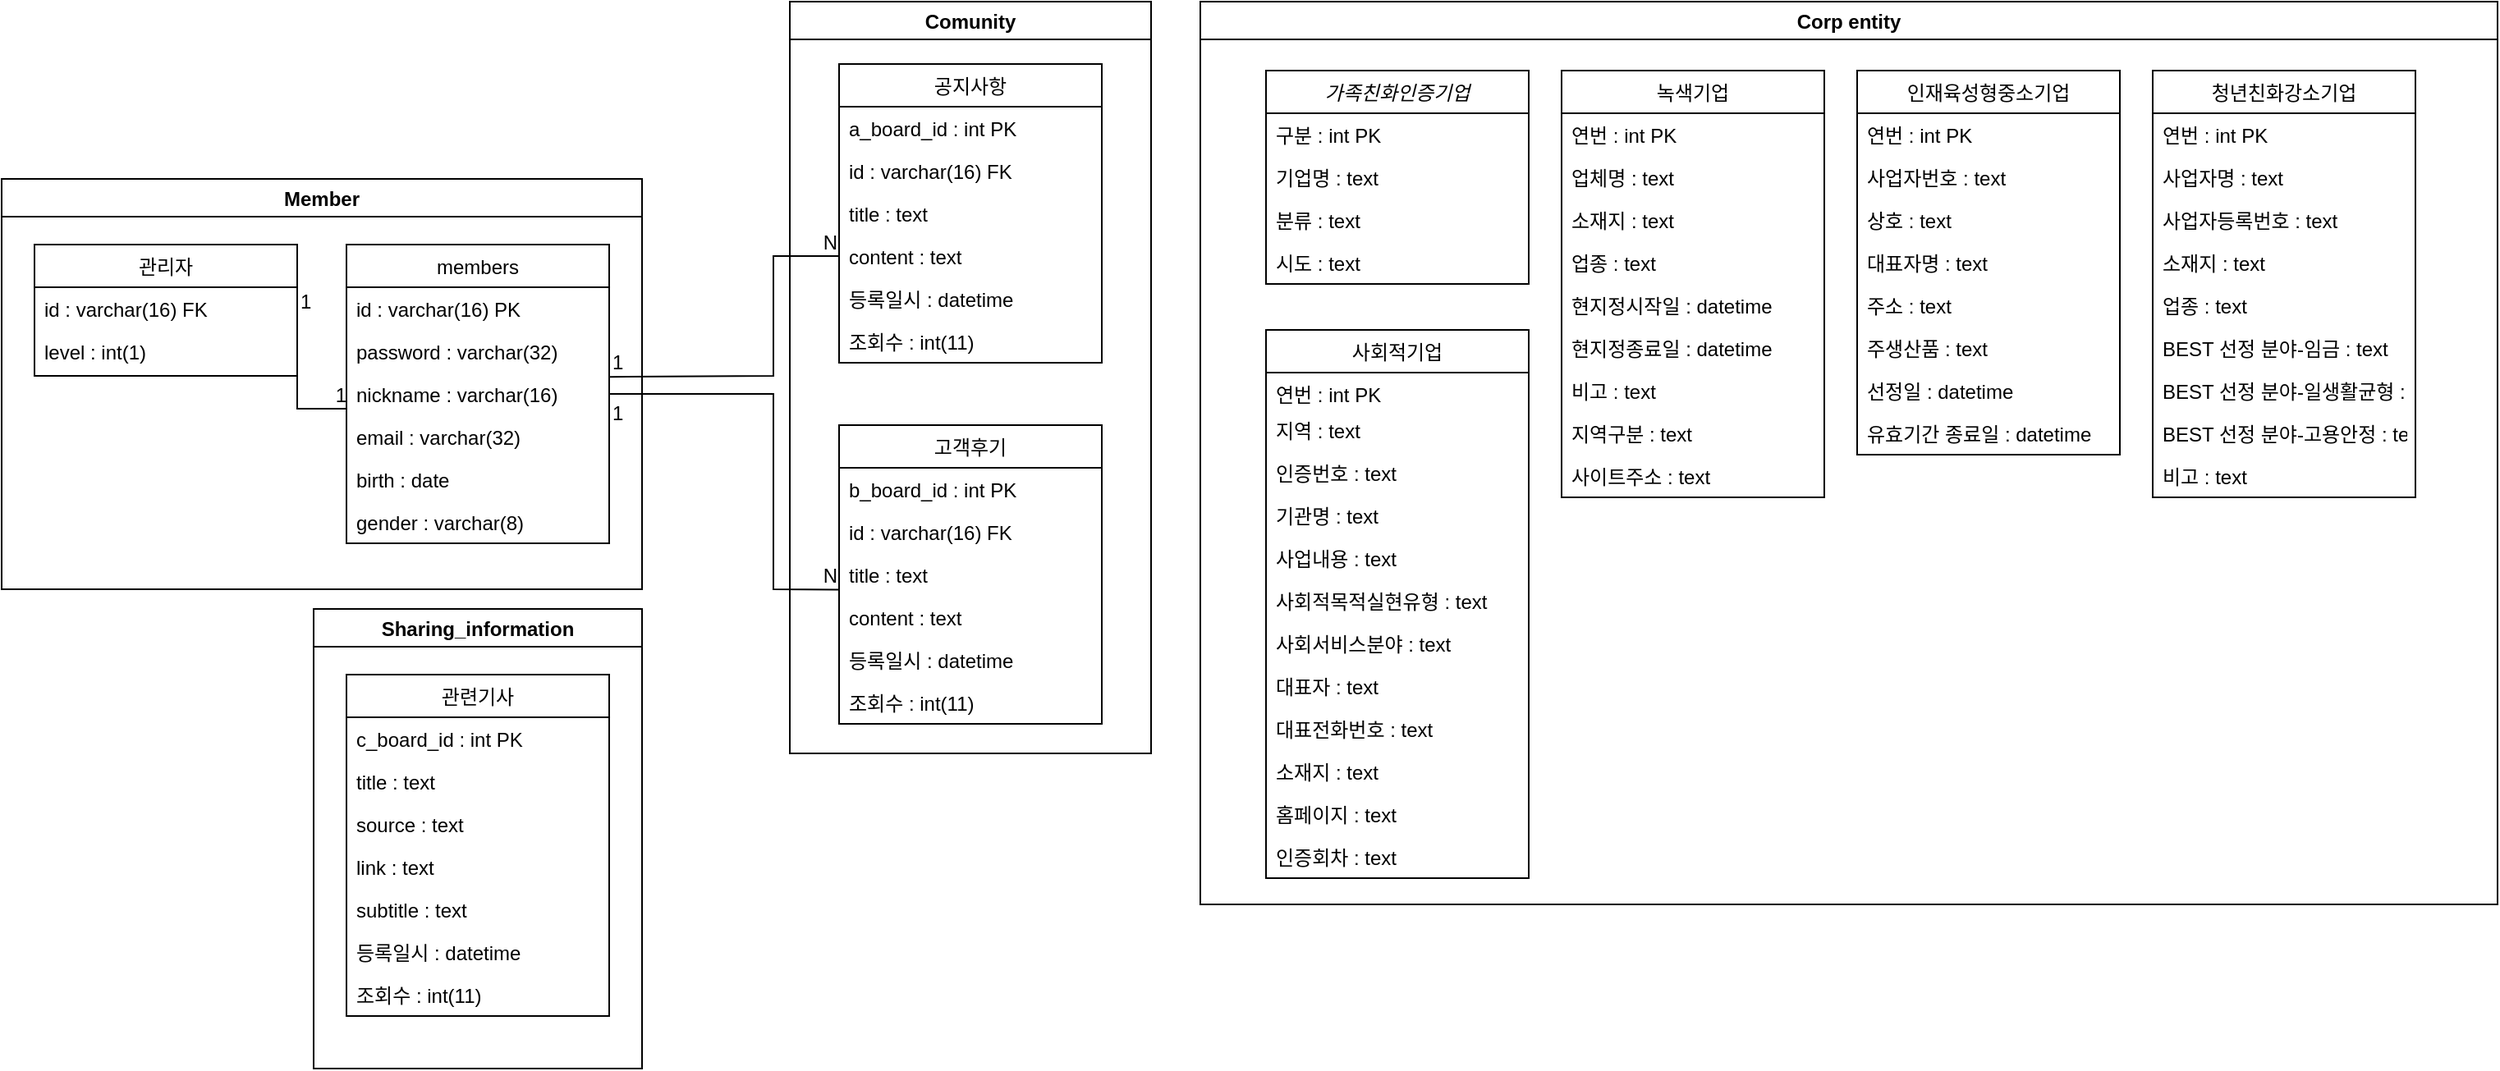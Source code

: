 <mxfile version="15.5.0" type="device"><diagram id="C5RBs43oDa-KdzZeNtuy" name="Page-1"><mxGraphModel dx="2331" dy="726" grid="1" gridSize="10" guides="1" tooltips="1" connect="1" arrows="1" fold="1" page="1" pageScale="1" pageWidth="827" pageHeight="1169" math="0" shadow="0"><root><mxCell id="WIyWlLk6GJQsqaUBKTNV-0"/><mxCell id="WIyWlLk6GJQsqaUBKTNV-1" parent="WIyWlLk6GJQsqaUBKTNV-0"/><mxCell id="a91pyk7gyNpJtBXpGfQu-19" value="청년친화강소기업" style="swimlane;fontStyle=0;align=center;verticalAlign=top;childLayout=stackLayout;horizontal=1;startSize=26;horizontalStack=0;resizeParent=1;resizeLast=0;collapsible=1;marginBottom=0;rounded=0;shadow=0;strokeWidth=1;" parent="WIyWlLk6GJQsqaUBKTNV-1" vertex="1"><mxGeometry x="600" y="42" width="160" height="260" as="geometry"><mxRectangle x="550" y="140" width="160" height="26" as="alternateBounds"/></mxGeometry></mxCell><mxCell id="a91pyk7gyNpJtBXpGfQu-20" value="연번 : int PK" style="text;align=left;verticalAlign=top;spacingLeft=4;spacingRight=4;overflow=hidden;rotatable=0;points=[[0,0.5],[1,0.5]];portConstraint=eastwest;" parent="a91pyk7gyNpJtBXpGfQu-19" vertex="1"><mxGeometry y="26" width="160" height="26" as="geometry"/></mxCell><mxCell id="a91pyk7gyNpJtBXpGfQu-21" value="사업자명 : text" style="text;align=left;verticalAlign=top;spacingLeft=4;spacingRight=4;overflow=hidden;rotatable=0;points=[[0,0.5],[1,0.5]];portConstraint=eastwest;rounded=0;shadow=0;html=0;" parent="a91pyk7gyNpJtBXpGfQu-19" vertex="1"><mxGeometry y="52" width="160" height="26" as="geometry"/></mxCell><mxCell id="a91pyk7gyNpJtBXpGfQu-22" value="사업자등록번호 : text" style="text;align=left;verticalAlign=top;spacingLeft=4;spacingRight=4;overflow=hidden;rotatable=0;points=[[0,0.5],[1,0.5]];portConstraint=eastwest;rounded=0;shadow=0;html=0;" parent="a91pyk7gyNpJtBXpGfQu-19" vertex="1"><mxGeometry y="78" width="160" height="26" as="geometry"/></mxCell><mxCell id="a91pyk7gyNpJtBXpGfQu-23" value="소재지 : text" style="text;align=left;verticalAlign=top;spacingLeft=4;spacingRight=4;overflow=hidden;rotatable=0;points=[[0,0.5],[1,0.5]];portConstraint=eastwest;rounded=0;shadow=0;html=0;" parent="a91pyk7gyNpJtBXpGfQu-19" vertex="1"><mxGeometry y="104" width="160" height="26" as="geometry"/></mxCell><mxCell id="a91pyk7gyNpJtBXpGfQu-24" value="업종 : text" style="text;align=left;verticalAlign=top;spacingLeft=4;spacingRight=4;overflow=hidden;rotatable=0;points=[[0,0.5],[1,0.5]];portConstraint=eastwest;rounded=0;shadow=0;html=0;" parent="a91pyk7gyNpJtBXpGfQu-19" vertex="1"><mxGeometry y="130" width="160" height="26" as="geometry"/></mxCell><mxCell id="a91pyk7gyNpJtBXpGfQu-25" value="BEST 선정 분야-임금 : text" style="text;align=left;verticalAlign=top;spacingLeft=4;spacingRight=4;overflow=hidden;rotatable=0;points=[[0,0.5],[1,0.5]];portConstraint=eastwest;rounded=0;shadow=0;html=0;" parent="a91pyk7gyNpJtBXpGfQu-19" vertex="1"><mxGeometry y="156" width="160" height="26" as="geometry"/></mxCell><mxCell id="a91pyk7gyNpJtBXpGfQu-26" value="BEST 선정 분야-일생활균형 : text" style="text;align=left;verticalAlign=top;spacingLeft=4;spacingRight=4;overflow=hidden;rotatable=0;points=[[0,0.5],[1,0.5]];portConstraint=eastwest;rounded=0;shadow=0;html=0;" parent="a91pyk7gyNpJtBXpGfQu-19" vertex="1"><mxGeometry y="182" width="160" height="26" as="geometry"/></mxCell><mxCell id="a91pyk7gyNpJtBXpGfQu-27" value="BEST 선정 분야-고용안정 : text" style="text;align=left;verticalAlign=top;spacingLeft=4;spacingRight=4;overflow=hidden;rotatable=0;points=[[0,0.5],[1,0.5]];portConstraint=eastwest;rounded=0;shadow=0;html=0;" parent="a91pyk7gyNpJtBXpGfQu-19" vertex="1"><mxGeometry y="208" width="160" height="26" as="geometry"/></mxCell><mxCell id="a91pyk7gyNpJtBXpGfQu-28" value="비고 : text" style="text;align=left;verticalAlign=top;spacingLeft=4;spacingRight=4;overflow=hidden;rotatable=0;points=[[0,0.5],[1,0.5]];portConstraint=eastwest;rounded=0;shadow=0;html=0;" parent="a91pyk7gyNpJtBXpGfQu-19" vertex="1"><mxGeometry y="234" width="160" height="26" as="geometry"/></mxCell><mxCell id="a91pyk7gyNpJtBXpGfQu-31" value="Corp entity" style="swimlane;" parent="WIyWlLk6GJQsqaUBKTNV-1" vertex="1"><mxGeometry x="20" width="790" height="550" as="geometry"/></mxCell><mxCell id="a91pyk7gyNpJtBXpGfQu-32" value="가족친화인증기업" style="swimlane;fontStyle=2;align=center;verticalAlign=top;childLayout=stackLayout;horizontal=1;startSize=26;horizontalStack=0;resizeParent=1;resizeLast=0;collapsible=1;marginBottom=0;rounded=0;shadow=0;strokeWidth=1;" parent="a91pyk7gyNpJtBXpGfQu-31" vertex="1"><mxGeometry x="40" y="42" width="160" height="130" as="geometry"><mxRectangle x="230" y="140" width="160" height="26" as="alternateBounds"/></mxGeometry></mxCell><mxCell id="a91pyk7gyNpJtBXpGfQu-33" value="구분 : int PK" style="text;align=left;verticalAlign=top;spacingLeft=4;spacingRight=4;overflow=hidden;rotatable=0;points=[[0,0.5],[1,0.5]];portConstraint=eastwest;" parent="a91pyk7gyNpJtBXpGfQu-32" vertex="1"><mxGeometry y="26" width="160" height="26" as="geometry"/></mxCell><mxCell id="a91pyk7gyNpJtBXpGfQu-34" value="기업명 : text" style="text;align=left;verticalAlign=top;spacingLeft=4;spacingRight=4;overflow=hidden;rotatable=0;points=[[0,0.5],[1,0.5]];portConstraint=eastwest;rounded=0;shadow=0;html=0;" parent="a91pyk7gyNpJtBXpGfQu-32" vertex="1"><mxGeometry y="52" width="160" height="26" as="geometry"/></mxCell><mxCell id="a91pyk7gyNpJtBXpGfQu-35" value="분류 : text" style="text;align=left;verticalAlign=top;spacingLeft=4;spacingRight=4;overflow=hidden;rotatable=0;points=[[0,0.5],[1,0.5]];portConstraint=eastwest;rounded=0;shadow=0;html=0;" parent="a91pyk7gyNpJtBXpGfQu-32" vertex="1"><mxGeometry y="78" width="160" height="26" as="geometry"/></mxCell><mxCell id="a91pyk7gyNpJtBXpGfQu-36" value="시도 : text" style="text;align=left;verticalAlign=top;spacingLeft=4;spacingRight=4;overflow=hidden;rotatable=0;points=[[0,0.5],[1,0.5]];portConstraint=eastwest;rounded=0;shadow=0;html=0;" parent="a91pyk7gyNpJtBXpGfQu-32" vertex="1"><mxGeometry y="104" width="160" height="26" as="geometry"/></mxCell><mxCell id="a91pyk7gyNpJtBXpGfQu-37" value="녹색기업" style="swimlane;fontStyle=0;align=center;verticalAlign=top;childLayout=stackLayout;horizontal=1;startSize=26;horizontalStack=0;resizeParent=1;resizeLast=0;collapsible=1;marginBottom=0;rounded=0;shadow=0;strokeWidth=1;" parent="a91pyk7gyNpJtBXpGfQu-31" vertex="1"><mxGeometry x="220" y="42" width="160" height="260" as="geometry"><mxRectangle x="550" y="140" width="160" height="26" as="alternateBounds"/></mxGeometry></mxCell><mxCell id="a91pyk7gyNpJtBXpGfQu-38" value="연번 : int PK" style="text;align=left;verticalAlign=top;spacingLeft=4;spacingRight=4;overflow=hidden;rotatable=0;points=[[0,0.5],[1,0.5]];portConstraint=eastwest;" parent="a91pyk7gyNpJtBXpGfQu-37" vertex="1"><mxGeometry y="26" width="160" height="26" as="geometry"/></mxCell><mxCell id="a91pyk7gyNpJtBXpGfQu-39" value="업체명 : text" style="text;align=left;verticalAlign=top;spacingLeft=4;spacingRight=4;overflow=hidden;rotatable=0;points=[[0,0.5],[1,0.5]];portConstraint=eastwest;rounded=0;shadow=0;html=0;" parent="a91pyk7gyNpJtBXpGfQu-37" vertex="1"><mxGeometry y="52" width="160" height="26" as="geometry"/></mxCell><mxCell id="a91pyk7gyNpJtBXpGfQu-40" value="소재지 : text" style="text;align=left;verticalAlign=top;spacingLeft=4;spacingRight=4;overflow=hidden;rotatable=0;points=[[0,0.5],[1,0.5]];portConstraint=eastwest;rounded=0;shadow=0;html=0;" parent="a91pyk7gyNpJtBXpGfQu-37" vertex="1"><mxGeometry y="78" width="160" height="26" as="geometry"/></mxCell><mxCell id="a91pyk7gyNpJtBXpGfQu-41" value="업종 : text" style="text;align=left;verticalAlign=top;spacingLeft=4;spacingRight=4;overflow=hidden;rotatable=0;points=[[0,0.5],[1,0.5]];portConstraint=eastwest;rounded=0;shadow=0;html=0;" parent="a91pyk7gyNpJtBXpGfQu-37" vertex="1"><mxGeometry y="104" width="160" height="26" as="geometry"/></mxCell><mxCell id="a91pyk7gyNpJtBXpGfQu-42" value="현지정시작일 : datetime" style="text;align=left;verticalAlign=top;spacingLeft=4;spacingRight=4;overflow=hidden;rotatable=0;points=[[0,0.5],[1,0.5]];portConstraint=eastwest;rounded=0;shadow=0;html=0;" parent="a91pyk7gyNpJtBXpGfQu-37" vertex="1"><mxGeometry y="130" width="160" height="26" as="geometry"/></mxCell><mxCell id="a91pyk7gyNpJtBXpGfQu-43" value="현지정종료일 : datetime" style="text;align=left;verticalAlign=top;spacingLeft=4;spacingRight=4;overflow=hidden;rotatable=0;points=[[0,0.5],[1,0.5]];portConstraint=eastwest;rounded=0;shadow=0;html=0;" parent="a91pyk7gyNpJtBXpGfQu-37" vertex="1"><mxGeometry y="156" width="160" height="26" as="geometry"/></mxCell><mxCell id="a91pyk7gyNpJtBXpGfQu-44" value="비고 : text" style="text;align=left;verticalAlign=top;spacingLeft=4;spacingRight=4;overflow=hidden;rotatable=0;points=[[0,0.5],[1,0.5]];portConstraint=eastwest;rounded=0;shadow=0;html=0;" parent="a91pyk7gyNpJtBXpGfQu-37" vertex="1"><mxGeometry y="182" width="160" height="26" as="geometry"/></mxCell><mxCell id="a91pyk7gyNpJtBXpGfQu-45" value="지역구분 : text" style="text;align=left;verticalAlign=top;spacingLeft=4;spacingRight=4;overflow=hidden;rotatable=0;points=[[0,0.5],[1,0.5]];portConstraint=eastwest;rounded=0;shadow=0;html=0;" parent="a91pyk7gyNpJtBXpGfQu-37" vertex="1"><mxGeometry y="208" width="160" height="26" as="geometry"/></mxCell><mxCell id="a91pyk7gyNpJtBXpGfQu-46" value="사이트주소 : text" style="text;align=left;verticalAlign=top;spacingLeft=4;spacingRight=4;overflow=hidden;rotatable=0;points=[[0,0.5],[1,0.5]];portConstraint=eastwest;rounded=0;shadow=0;html=0;" parent="a91pyk7gyNpJtBXpGfQu-37" vertex="1"><mxGeometry y="234" width="160" height="26" as="geometry"/></mxCell><mxCell id="a91pyk7gyNpJtBXpGfQu-47" value="인재육성형중소기업" style="swimlane;fontStyle=0;align=center;verticalAlign=top;childLayout=stackLayout;horizontal=1;startSize=26;horizontalStack=0;resizeParent=1;resizeLast=0;collapsible=1;marginBottom=0;rounded=0;shadow=0;strokeWidth=1;" parent="a91pyk7gyNpJtBXpGfQu-31" vertex="1"><mxGeometry x="400" y="42" width="160" height="234" as="geometry"><mxRectangle x="550" y="140" width="160" height="26" as="alternateBounds"/></mxGeometry></mxCell><mxCell id="a91pyk7gyNpJtBXpGfQu-48" value="연번 : int PK" style="text;align=left;verticalAlign=top;spacingLeft=4;spacingRight=4;overflow=hidden;rotatable=0;points=[[0,0.5],[1,0.5]];portConstraint=eastwest;" parent="a91pyk7gyNpJtBXpGfQu-47" vertex="1"><mxGeometry y="26" width="160" height="26" as="geometry"/></mxCell><mxCell id="a91pyk7gyNpJtBXpGfQu-49" value="사업자번호 : text" style="text;align=left;verticalAlign=top;spacingLeft=4;spacingRight=4;overflow=hidden;rotatable=0;points=[[0,0.5],[1,0.5]];portConstraint=eastwest;rounded=0;shadow=0;html=0;" parent="a91pyk7gyNpJtBXpGfQu-47" vertex="1"><mxGeometry y="52" width="160" height="26" as="geometry"/></mxCell><mxCell id="a91pyk7gyNpJtBXpGfQu-50" value="상호 : text" style="text;align=left;verticalAlign=top;spacingLeft=4;spacingRight=4;overflow=hidden;rotatable=0;points=[[0,0.5],[1,0.5]];portConstraint=eastwest;rounded=0;shadow=0;html=0;" parent="a91pyk7gyNpJtBXpGfQu-47" vertex="1"><mxGeometry y="78" width="160" height="26" as="geometry"/></mxCell><mxCell id="a91pyk7gyNpJtBXpGfQu-51" value="대표자명 : text" style="text;align=left;verticalAlign=top;spacingLeft=4;spacingRight=4;overflow=hidden;rotatable=0;points=[[0,0.5],[1,0.5]];portConstraint=eastwest;rounded=0;shadow=0;html=0;" parent="a91pyk7gyNpJtBXpGfQu-47" vertex="1"><mxGeometry y="104" width="160" height="26" as="geometry"/></mxCell><mxCell id="a91pyk7gyNpJtBXpGfQu-52" value="주소 : text" style="text;align=left;verticalAlign=top;spacingLeft=4;spacingRight=4;overflow=hidden;rotatable=0;points=[[0,0.5],[1,0.5]];portConstraint=eastwest;rounded=0;shadow=0;html=0;" parent="a91pyk7gyNpJtBXpGfQu-47" vertex="1"><mxGeometry y="130" width="160" height="26" as="geometry"/></mxCell><mxCell id="a91pyk7gyNpJtBXpGfQu-53" value="주생산품 : text" style="text;align=left;verticalAlign=top;spacingLeft=4;spacingRight=4;overflow=hidden;rotatable=0;points=[[0,0.5],[1,0.5]];portConstraint=eastwest;rounded=0;shadow=0;html=0;" parent="a91pyk7gyNpJtBXpGfQu-47" vertex="1"><mxGeometry y="156" width="160" height="26" as="geometry"/></mxCell><mxCell id="a91pyk7gyNpJtBXpGfQu-54" value="선정일 : datetime" style="text;align=left;verticalAlign=top;spacingLeft=4;spacingRight=4;overflow=hidden;rotatable=0;points=[[0,0.5],[1,0.5]];portConstraint=eastwest;rounded=0;shadow=0;html=0;" parent="a91pyk7gyNpJtBXpGfQu-47" vertex="1"><mxGeometry y="182" width="160" height="26" as="geometry"/></mxCell><mxCell id="a91pyk7gyNpJtBXpGfQu-55" value="유효기간 종료일 : datetime" style="text;align=left;verticalAlign=top;spacingLeft=4;spacingRight=4;overflow=hidden;rotatable=0;points=[[0,0.5],[1,0.5]];portConstraint=eastwest;rounded=0;shadow=0;html=0;" parent="a91pyk7gyNpJtBXpGfQu-47" vertex="1"><mxGeometry y="208" width="160" height="26" as="geometry"/></mxCell><mxCell id="Lf-l6h3Pdl-UOhg28O7X-0" value="사회적기업" style="swimlane;fontStyle=0;align=center;verticalAlign=top;childLayout=stackLayout;horizontal=1;startSize=26;horizontalStack=0;resizeParent=1;resizeLast=0;collapsible=1;marginBottom=0;rounded=0;shadow=0;strokeWidth=1;" vertex="1" parent="a91pyk7gyNpJtBXpGfQu-31"><mxGeometry x="40" y="200" width="160" height="334" as="geometry"><mxRectangle x="550" y="140" width="160" height="26" as="alternateBounds"/></mxGeometry></mxCell><mxCell id="Lf-l6h3Pdl-UOhg28O7X-1" value="연번 : int PK" style="text;align=left;verticalAlign=top;spacingLeft=4;spacingRight=4;overflow=hidden;rotatable=0;points=[[0,0.5],[1,0.5]];portConstraint=eastwest;" vertex="1" parent="Lf-l6h3Pdl-UOhg28O7X-0"><mxGeometry y="26" width="160" height="22" as="geometry"/></mxCell><mxCell id="Lf-l6h3Pdl-UOhg28O7X-2" value="지역 : text" style="text;align=left;verticalAlign=top;spacingLeft=4;spacingRight=4;overflow=hidden;rotatable=0;points=[[0,0.5],[1,0.5]];portConstraint=eastwest;rounded=0;shadow=0;html=0;" vertex="1" parent="Lf-l6h3Pdl-UOhg28O7X-0"><mxGeometry y="48" width="160" height="26" as="geometry"/></mxCell><mxCell id="Lf-l6h3Pdl-UOhg28O7X-3" value="인증번호 : text    " style="text;align=left;verticalAlign=top;spacingLeft=4;spacingRight=4;overflow=hidden;rotatable=0;points=[[0,0.5],[1,0.5]];portConstraint=eastwest;rounded=0;shadow=0;html=0;" vertex="1" parent="Lf-l6h3Pdl-UOhg28O7X-0"><mxGeometry y="74" width="160" height="26" as="geometry"/></mxCell><mxCell id="Lf-l6h3Pdl-UOhg28O7X-4" value="기관명 : text" style="text;align=left;verticalAlign=top;spacingLeft=4;spacingRight=4;overflow=hidden;rotatable=0;points=[[0,0.5],[1,0.5]];portConstraint=eastwest;rounded=0;shadow=0;html=0;" vertex="1" parent="Lf-l6h3Pdl-UOhg28O7X-0"><mxGeometry y="100" width="160" height="26" as="geometry"/></mxCell><mxCell id="Lf-l6h3Pdl-UOhg28O7X-5" value="사업내용 : text" style="text;align=left;verticalAlign=top;spacingLeft=4;spacingRight=4;overflow=hidden;rotatable=0;points=[[0,0.5],[1,0.5]];portConstraint=eastwest;rounded=0;shadow=0;html=0;" vertex="1" parent="Lf-l6h3Pdl-UOhg28O7X-0"><mxGeometry y="126" width="160" height="26" as="geometry"/></mxCell><mxCell id="Lf-l6h3Pdl-UOhg28O7X-6" value="사회적목적실현유형 : text" style="text;align=left;verticalAlign=top;spacingLeft=4;spacingRight=4;overflow=hidden;rotatable=0;points=[[0,0.5],[1,0.5]];portConstraint=eastwest;rounded=0;shadow=0;html=0;" vertex="1" parent="Lf-l6h3Pdl-UOhg28O7X-0"><mxGeometry y="152" width="160" height="26" as="geometry"/></mxCell><mxCell id="Lf-l6h3Pdl-UOhg28O7X-7" value="사회서비스분야 : text" style="text;align=left;verticalAlign=top;spacingLeft=4;spacingRight=4;overflow=hidden;rotatable=0;points=[[0,0.5],[1,0.5]];portConstraint=eastwest;rounded=0;shadow=0;html=0;" vertex="1" parent="Lf-l6h3Pdl-UOhg28O7X-0"><mxGeometry y="178" width="160" height="26" as="geometry"/></mxCell><mxCell id="Lf-l6h3Pdl-UOhg28O7X-8" value="대표자 : text" style="text;align=left;verticalAlign=top;spacingLeft=4;spacingRight=4;overflow=hidden;rotatable=0;points=[[0,0.5],[1,0.5]];portConstraint=eastwest;rounded=0;shadow=0;html=0;" vertex="1" parent="Lf-l6h3Pdl-UOhg28O7X-0"><mxGeometry y="204" width="160" height="26" as="geometry"/></mxCell><mxCell id="Lf-l6h3Pdl-UOhg28O7X-9" value="대표전화번호 : text" style="text;align=left;verticalAlign=top;spacingLeft=4;spacingRight=4;overflow=hidden;rotatable=0;points=[[0,0.5],[1,0.5]];portConstraint=eastwest;rounded=0;shadow=0;html=0;" vertex="1" parent="Lf-l6h3Pdl-UOhg28O7X-0"><mxGeometry y="230" width="160" height="26" as="geometry"/></mxCell><mxCell id="Lf-l6h3Pdl-UOhg28O7X-11" value="소재지 : text" style="text;align=left;verticalAlign=top;spacingLeft=4;spacingRight=4;overflow=hidden;rotatable=0;points=[[0,0.5],[1,0.5]];portConstraint=eastwest;rounded=0;shadow=0;html=0;" vertex="1" parent="Lf-l6h3Pdl-UOhg28O7X-0"><mxGeometry y="256" width="160" height="26" as="geometry"/></mxCell><mxCell id="Lf-l6h3Pdl-UOhg28O7X-13" value="홈페이지 : text" style="text;align=left;verticalAlign=top;spacingLeft=4;spacingRight=4;overflow=hidden;rotatable=0;points=[[0,0.5],[1,0.5]];portConstraint=eastwest;rounded=0;shadow=0;html=0;" vertex="1" parent="Lf-l6h3Pdl-UOhg28O7X-0"><mxGeometry y="282" width="160" height="26" as="geometry"/></mxCell><mxCell id="Lf-l6h3Pdl-UOhg28O7X-14" value="인증회차 : text" style="text;align=left;verticalAlign=top;spacingLeft=4;spacingRight=4;overflow=hidden;rotatable=0;points=[[0,0.5],[1,0.5]];portConstraint=eastwest;rounded=0;shadow=0;html=0;" vertex="1" parent="Lf-l6h3Pdl-UOhg28O7X-0"><mxGeometry y="308" width="160" height="26" as="geometry"/></mxCell><mxCell id="a91pyk7gyNpJtBXpGfQu-81" value="members" style="swimlane;fontStyle=0;align=center;verticalAlign=top;childLayout=stackLayout;horizontal=1;startSize=26;horizontalStack=0;resizeParent=1;resizeLast=0;collapsible=1;marginBottom=0;rounded=0;shadow=0;strokeWidth=1;" parent="WIyWlLk6GJQsqaUBKTNV-1" vertex="1"><mxGeometry x="-500" y="148" width="160" height="182" as="geometry"><mxRectangle x="550" y="140" width="160" height="26" as="alternateBounds"/></mxGeometry></mxCell><mxCell id="NT6KiNGa5uSSTmGlqLlA-0" value="" style="endArrow=none;html=1;rounded=0;exitX=1.003;exitY=0.1;exitDx=0;exitDy=0;exitPerimeter=0;" parent="a91pyk7gyNpJtBXpGfQu-81" edge="1"><mxGeometry relative="1" as="geometry"><mxPoint x="-30.0" y="43.6" as="sourcePoint"/><mxPoint y="100" as="targetPoint"/><Array as="points"><mxPoint x="-30" y="100"/></Array></mxGeometry></mxCell><mxCell id="NT6KiNGa5uSSTmGlqLlA-1" value="1" style="resizable=0;html=1;align=left;verticalAlign=bottom;" parent="NT6KiNGa5uSSTmGlqLlA-0" connectable="0" vertex="1"><mxGeometry x="-1" relative="1" as="geometry"/></mxCell><mxCell id="NT6KiNGa5uSSTmGlqLlA-2" value="1" style="resizable=0;html=1;align=right;verticalAlign=bottom;" parent="NT6KiNGa5uSSTmGlqLlA-0" connectable="0" vertex="1"><mxGeometry x="1" relative="1" as="geometry"/></mxCell><mxCell id="a91pyk7gyNpJtBXpGfQu-82" value="id : varchar(16) PK" style="text;align=left;verticalAlign=top;spacingLeft=4;spacingRight=4;overflow=hidden;rotatable=0;points=[[0,0.5],[1,0.5]];portConstraint=eastwest;" parent="a91pyk7gyNpJtBXpGfQu-81" vertex="1"><mxGeometry y="26" width="160" height="26" as="geometry"/></mxCell><mxCell id="a91pyk7gyNpJtBXpGfQu-83" value="password : varchar(32)" style="text;align=left;verticalAlign=top;spacingLeft=4;spacingRight=4;overflow=hidden;rotatable=0;points=[[0,0.5],[1,0.5]];portConstraint=eastwest;rounded=0;shadow=0;html=0;" parent="a91pyk7gyNpJtBXpGfQu-81" vertex="1"><mxGeometry y="52" width="160" height="26" as="geometry"/></mxCell><mxCell id="a91pyk7gyNpJtBXpGfQu-84" value="nickname : varchar(16)" style="text;align=left;verticalAlign=top;spacingLeft=4;spacingRight=4;overflow=hidden;rotatable=0;points=[[0,0.5],[1,0.5]];portConstraint=eastwest;rounded=0;shadow=0;html=0;" parent="a91pyk7gyNpJtBXpGfQu-81" vertex="1"><mxGeometry y="78" width="160" height="26" as="geometry"/></mxCell><mxCell id="a91pyk7gyNpJtBXpGfQu-85" value="email : varchar(32)" style="text;align=left;verticalAlign=top;spacingLeft=4;spacingRight=4;overflow=hidden;rotatable=0;points=[[0,0.5],[1,0.5]];portConstraint=eastwest;rounded=0;shadow=0;html=0;" parent="a91pyk7gyNpJtBXpGfQu-81" vertex="1"><mxGeometry y="104" width="160" height="26" as="geometry"/></mxCell><mxCell id="a91pyk7gyNpJtBXpGfQu-86" value="birth : date" style="text;align=left;verticalAlign=top;spacingLeft=4;spacingRight=4;overflow=hidden;rotatable=0;points=[[0,0.5],[1,0.5]];portConstraint=eastwest;rounded=0;shadow=0;html=0;" parent="a91pyk7gyNpJtBXpGfQu-81" vertex="1"><mxGeometry y="130" width="160" height="26" as="geometry"/></mxCell><mxCell id="a91pyk7gyNpJtBXpGfQu-87" value="gender : varchar(8)" style="text;align=left;verticalAlign=top;spacingLeft=4;spacingRight=4;overflow=hidden;rotatable=0;points=[[0,0.5],[1,0.5]];portConstraint=eastwest;rounded=0;shadow=0;html=0;" parent="a91pyk7gyNpJtBXpGfQu-81" vertex="1"><mxGeometry y="156" width="160" height="26" as="geometry"/></mxCell><mxCell id="a91pyk7gyNpJtBXpGfQu-93" value="관리자" style="swimlane;fontStyle=0;align=center;verticalAlign=top;childLayout=stackLayout;horizontal=1;startSize=26;horizontalStack=0;resizeParent=1;resizeLast=0;collapsible=1;marginBottom=0;rounded=0;shadow=0;strokeWidth=1;" parent="WIyWlLk6GJQsqaUBKTNV-1" vertex="1"><mxGeometry x="-690" y="148" width="160" height="80" as="geometry"><mxRectangle x="550" y="140" width="160" height="26" as="alternateBounds"/></mxGeometry></mxCell><mxCell id="a91pyk7gyNpJtBXpGfQu-94" value="id : varchar(16) FK" style="text;align=left;verticalAlign=top;spacingLeft=4;spacingRight=4;overflow=hidden;rotatable=0;points=[[0,0.5],[1,0.5]];portConstraint=eastwest;" parent="a91pyk7gyNpJtBXpGfQu-93" vertex="1"><mxGeometry y="26" width="160" height="26" as="geometry"/></mxCell><mxCell id="a91pyk7gyNpJtBXpGfQu-108" value="공지사항" style="swimlane;fontStyle=0;align=center;verticalAlign=top;childLayout=stackLayout;horizontal=1;startSize=26;horizontalStack=0;resizeParent=1;resizeLast=0;collapsible=1;marginBottom=0;rounded=0;shadow=0;strokeWidth=1;" parent="WIyWlLk6GJQsqaUBKTNV-1" vertex="1"><mxGeometry x="-200" y="38" width="160" height="182" as="geometry"><mxRectangle x="550" y="140" width="160" height="26" as="alternateBounds"/></mxGeometry></mxCell><mxCell id="a91pyk7gyNpJtBXpGfQu-109" value="a_board_id : int PK" style="text;align=left;verticalAlign=top;spacingLeft=4;spacingRight=4;overflow=hidden;rotatable=0;points=[[0,0.5],[1,0.5]];portConstraint=eastwest;" parent="a91pyk7gyNpJtBXpGfQu-108" vertex="1"><mxGeometry y="26" width="160" height="26" as="geometry"/></mxCell><mxCell id="a91pyk7gyNpJtBXpGfQu-110" value="id : varchar(16) FK" style="text;align=left;verticalAlign=top;spacingLeft=4;spacingRight=4;overflow=hidden;rotatable=0;points=[[0,0.5],[1,0.5]];portConstraint=eastwest;rounded=0;shadow=0;html=0;" parent="a91pyk7gyNpJtBXpGfQu-108" vertex="1"><mxGeometry y="52" width="160" height="26" as="geometry"/></mxCell><mxCell id="a91pyk7gyNpJtBXpGfQu-111" value="title : text" style="text;align=left;verticalAlign=top;spacingLeft=4;spacingRight=4;overflow=hidden;rotatable=0;points=[[0,0.5],[1,0.5]];portConstraint=eastwest;rounded=0;shadow=0;html=0;" parent="a91pyk7gyNpJtBXpGfQu-108" vertex="1"><mxGeometry y="78" width="160" height="26" as="geometry"/></mxCell><mxCell id="a91pyk7gyNpJtBXpGfQu-112" value="content : text" style="text;align=left;verticalAlign=top;spacingLeft=4;spacingRight=4;overflow=hidden;rotatable=0;points=[[0,0.5],[1,0.5]];portConstraint=eastwest;rounded=0;shadow=0;html=0;" parent="a91pyk7gyNpJtBXpGfQu-108" vertex="1"><mxGeometry y="104" width="160" height="26" as="geometry"/></mxCell><mxCell id="a91pyk7gyNpJtBXpGfQu-114" value="등록일시 : datetime" style="text;align=left;verticalAlign=top;spacingLeft=4;spacingRight=4;overflow=hidden;rotatable=0;points=[[0,0.5],[1,0.5]];portConstraint=eastwest;rounded=0;shadow=0;html=0;" parent="a91pyk7gyNpJtBXpGfQu-108" vertex="1"><mxGeometry y="130" width="160" height="26" as="geometry"/></mxCell><mxCell id="a91pyk7gyNpJtBXpGfQu-115" value="조회수 : int(11)" style="text;align=left;verticalAlign=top;spacingLeft=4;spacingRight=4;overflow=hidden;rotatable=0;points=[[0,0.5],[1,0.5]];portConstraint=eastwest;rounded=0;shadow=0;html=0;" parent="a91pyk7gyNpJtBXpGfQu-108" vertex="1"><mxGeometry y="156" width="160" height="26" as="geometry"/></mxCell><mxCell id="a91pyk7gyNpJtBXpGfQu-116" value="고객후기" style="swimlane;fontStyle=0;align=center;verticalAlign=top;childLayout=stackLayout;horizontal=1;startSize=26;horizontalStack=0;resizeParent=1;resizeLast=0;collapsible=1;marginBottom=0;rounded=0;shadow=0;strokeWidth=1;" parent="WIyWlLk6GJQsqaUBKTNV-1" vertex="1"><mxGeometry x="-200" y="258" width="160" height="182" as="geometry"><mxRectangle x="550" y="140" width="160" height="26" as="alternateBounds"/></mxGeometry></mxCell><mxCell id="a91pyk7gyNpJtBXpGfQu-117" value="b_board_id : int PK" style="text;align=left;verticalAlign=top;spacingLeft=4;spacingRight=4;overflow=hidden;rotatable=0;points=[[0,0.5],[1,0.5]];portConstraint=eastwest;" parent="a91pyk7gyNpJtBXpGfQu-116" vertex="1"><mxGeometry y="26" width="160" height="26" as="geometry"/></mxCell><mxCell id="a91pyk7gyNpJtBXpGfQu-118" value="id : varchar(16) FK" style="text;align=left;verticalAlign=top;spacingLeft=4;spacingRight=4;overflow=hidden;rotatable=0;points=[[0,0.5],[1,0.5]];portConstraint=eastwest;rounded=0;shadow=0;html=0;" parent="a91pyk7gyNpJtBXpGfQu-116" vertex="1"><mxGeometry y="52" width="160" height="26" as="geometry"/></mxCell><mxCell id="a91pyk7gyNpJtBXpGfQu-119" value="title : text" style="text;align=left;verticalAlign=top;spacingLeft=4;spacingRight=4;overflow=hidden;rotatable=0;points=[[0,0.5],[1,0.5]];portConstraint=eastwest;rounded=0;shadow=0;html=0;" parent="a91pyk7gyNpJtBXpGfQu-116" vertex="1"><mxGeometry y="78" width="160" height="26" as="geometry"/></mxCell><mxCell id="a91pyk7gyNpJtBXpGfQu-120" value="content : text" style="text;align=left;verticalAlign=top;spacingLeft=4;spacingRight=4;overflow=hidden;rotatable=0;points=[[0,0.5],[1,0.5]];portConstraint=eastwest;rounded=0;shadow=0;html=0;" parent="a91pyk7gyNpJtBXpGfQu-116" vertex="1"><mxGeometry y="104" width="160" height="26" as="geometry"/></mxCell><mxCell id="a91pyk7gyNpJtBXpGfQu-121" value="등록일시 : datetime" style="text;align=left;verticalAlign=top;spacingLeft=4;spacingRight=4;overflow=hidden;rotatable=0;points=[[0,0.5],[1,0.5]];portConstraint=eastwest;rounded=0;shadow=0;html=0;" parent="a91pyk7gyNpJtBXpGfQu-116" vertex="1"><mxGeometry y="130" width="160" height="26" as="geometry"/></mxCell><mxCell id="a91pyk7gyNpJtBXpGfQu-122" value="조회수 : int(11)" style="text;align=left;verticalAlign=top;spacingLeft=4;spacingRight=4;overflow=hidden;rotatable=0;points=[[0,0.5],[1,0.5]];portConstraint=eastwest;rounded=0;shadow=0;html=0;" parent="a91pyk7gyNpJtBXpGfQu-116" vertex="1"><mxGeometry y="156" width="160" height="26" as="geometry"/></mxCell><mxCell id="a91pyk7gyNpJtBXpGfQu-135" value="" style="endArrow=none;html=1;rounded=0;entryX=0;entryY=0.5;entryDx=0;entryDy=0;exitX=1.003;exitY=0.1;exitDx=0;exitDy=0;exitPerimeter=0;" parent="WIyWlLk6GJQsqaUBKTNV-1" source="a91pyk7gyNpJtBXpGfQu-84" target="a91pyk7gyNpJtBXpGfQu-112" edge="1"><mxGeometry relative="1" as="geometry"><mxPoint x="-285" y="228" as="sourcePoint"/><mxPoint x="-125" y="228" as="targetPoint"/><Array as="points"><mxPoint x="-240" y="228"/><mxPoint x="-240" y="155"/></Array></mxGeometry></mxCell><mxCell id="a91pyk7gyNpJtBXpGfQu-136" value="1" style="resizable=0;html=1;align=left;verticalAlign=bottom;" parent="a91pyk7gyNpJtBXpGfQu-135" connectable="0" vertex="1"><mxGeometry x="-1" relative="1" as="geometry"/></mxCell><mxCell id="a91pyk7gyNpJtBXpGfQu-137" value="N" style="resizable=0;html=1;align=right;verticalAlign=bottom;" parent="a91pyk7gyNpJtBXpGfQu-135" connectable="0" vertex="1"><mxGeometry x="1" relative="1" as="geometry"/></mxCell><mxCell id="a91pyk7gyNpJtBXpGfQu-138" value="" style="endArrow=none;html=1;rounded=0;entryX=-0.003;entryY=-0.146;entryDx=0;entryDy=0;entryPerimeter=0;exitX=1;exitY=0.5;exitDx=0;exitDy=0;" parent="WIyWlLk6GJQsqaUBKTNV-1" source="a91pyk7gyNpJtBXpGfQu-84" target="a91pyk7gyNpJtBXpGfQu-120" edge="1"><mxGeometry relative="1" as="geometry"><mxPoint x="-285" y="238" as="sourcePoint"/><mxPoint x="-210" y="358" as="targetPoint"/><Array as="points"><mxPoint x="-240" y="239"/><mxPoint x="-240" y="358"/></Array></mxGeometry></mxCell><mxCell id="a91pyk7gyNpJtBXpGfQu-139" value="1" style="resizable=0;html=1;align=left;verticalAlign=bottom;" parent="a91pyk7gyNpJtBXpGfQu-138" connectable="0" vertex="1"><mxGeometry x="-1" relative="1" as="geometry"><mxPoint y="20" as="offset"/></mxGeometry></mxCell><mxCell id="a91pyk7gyNpJtBXpGfQu-140" value="N" style="resizable=0;html=1;align=right;verticalAlign=bottom;" parent="a91pyk7gyNpJtBXpGfQu-138" connectable="0" vertex="1"><mxGeometry x="1" relative="1" as="geometry"/></mxCell><mxCell id="a91pyk7gyNpJtBXpGfQu-141" value="Member" style="swimlane;" parent="WIyWlLk6GJQsqaUBKTNV-1" vertex="1"><mxGeometry x="-710" y="108" width="390" height="250" as="geometry"/></mxCell><mxCell id="NT6KiNGa5uSSTmGlqLlA-9" value="level : int(1)" style="text;align=left;verticalAlign=top;spacingLeft=4;spacingRight=4;overflow=hidden;rotatable=0;points=[[0,0.5],[1,0.5]];portConstraint=eastwest;" parent="a91pyk7gyNpJtBXpGfQu-141" vertex="1"><mxGeometry x="20" y="92" width="160" height="26" as="geometry"/></mxCell><mxCell id="NT6KiNGa5uSSTmGlqLlA-7" value="Comunity" style="swimlane;hachureGap=4;pointerEvents=0;" parent="WIyWlLk6GJQsqaUBKTNV-1" vertex="1"><mxGeometry x="-230" width="220" height="458" as="geometry"/></mxCell><mxCell id="C7Xs49F-xh7rw-AqCgBa-14" value="Sharing_information" style="swimlane;hachureGap=4;pointerEvents=0;" parent="WIyWlLk6GJQsqaUBKTNV-1" vertex="1"><mxGeometry x="-520" y="370" width="200" height="280" as="geometry"/></mxCell><mxCell id="C7Xs49F-xh7rw-AqCgBa-0" value="관련기사" style="swimlane;fontStyle=0;align=center;verticalAlign=top;childLayout=stackLayout;horizontal=1;startSize=26;horizontalStack=0;resizeParent=1;resizeLast=0;collapsible=1;marginBottom=0;rounded=0;shadow=0;strokeWidth=1;" parent="C7Xs49F-xh7rw-AqCgBa-14" vertex="1"><mxGeometry x="20" y="40" width="160" height="208" as="geometry"><mxRectangle x="550" y="140" width="160" height="26" as="alternateBounds"/></mxGeometry></mxCell><mxCell id="C7Xs49F-xh7rw-AqCgBa-1" value="c_board_id : int PK" style="text;align=left;verticalAlign=top;spacingLeft=4;spacingRight=4;overflow=hidden;rotatable=0;points=[[0,0.5],[1,0.5]];portConstraint=eastwest;" parent="C7Xs49F-xh7rw-AqCgBa-0" vertex="1"><mxGeometry y="26" width="160" height="26" as="geometry"/></mxCell><mxCell id="C7Xs49F-xh7rw-AqCgBa-3" value="title : text" style="text;align=left;verticalAlign=top;spacingLeft=4;spacingRight=4;overflow=hidden;rotatable=0;points=[[0,0.5],[1,0.5]];portConstraint=eastwest;rounded=0;shadow=0;html=0;" parent="C7Xs49F-xh7rw-AqCgBa-0" vertex="1"><mxGeometry y="52" width="160" height="26" as="geometry"/></mxCell><mxCell id="C7Xs49F-xh7rw-AqCgBa-4" value="source : text" style="text;align=left;verticalAlign=top;spacingLeft=4;spacingRight=4;overflow=hidden;rotatable=0;points=[[0,0.5],[1,0.5]];portConstraint=eastwest;rounded=0;shadow=0;html=0;" parent="C7Xs49F-xh7rw-AqCgBa-0" vertex="1"><mxGeometry y="78" width="160" height="26" as="geometry"/></mxCell><mxCell id="C7Xs49F-xh7rw-AqCgBa-6" value="link : text" style="text;align=left;verticalAlign=top;spacingLeft=4;spacingRight=4;overflow=hidden;rotatable=0;points=[[0,0.5],[1,0.5]];portConstraint=eastwest;rounded=0;shadow=0;html=0;" parent="C7Xs49F-xh7rw-AqCgBa-0" vertex="1"><mxGeometry y="104" width="160" height="26" as="geometry"/></mxCell><mxCell id="C7Xs49F-xh7rw-AqCgBa-8" value="subtitle : text" style="text;align=left;verticalAlign=top;spacingLeft=4;spacingRight=4;overflow=hidden;rotatable=0;points=[[0,0.5],[1,0.5]];portConstraint=eastwest;rounded=0;shadow=0;html=0;" parent="C7Xs49F-xh7rw-AqCgBa-0" vertex="1"><mxGeometry y="130" width="160" height="26" as="geometry"/></mxCell><mxCell id="C7Xs49F-xh7rw-AqCgBa-9" value="등록일시 : datetime" style="text;align=left;verticalAlign=top;spacingLeft=4;spacingRight=4;overflow=hidden;rotatable=0;points=[[0,0.5],[1,0.5]];portConstraint=eastwest;rounded=0;shadow=0;html=0;" parent="C7Xs49F-xh7rw-AqCgBa-0" vertex="1"><mxGeometry y="156" width="160" height="26" as="geometry"/></mxCell><mxCell id="C7Xs49F-xh7rw-AqCgBa-10" value="조회수 : int(11)" style="text;align=left;verticalAlign=top;spacingLeft=4;spacingRight=4;overflow=hidden;rotatable=0;points=[[0,0.5],[1,0.5]];portConstraint=eastwest;rounded=0;shadow=0;html=0;" parent="C7Xs49F-xh7rw-AqCgBa-0" vertex="1"><mxGeometry y="182" width="160" height="26" as="geometry"/></mxCell></root></mxGraphModel></diagram></mxfile>